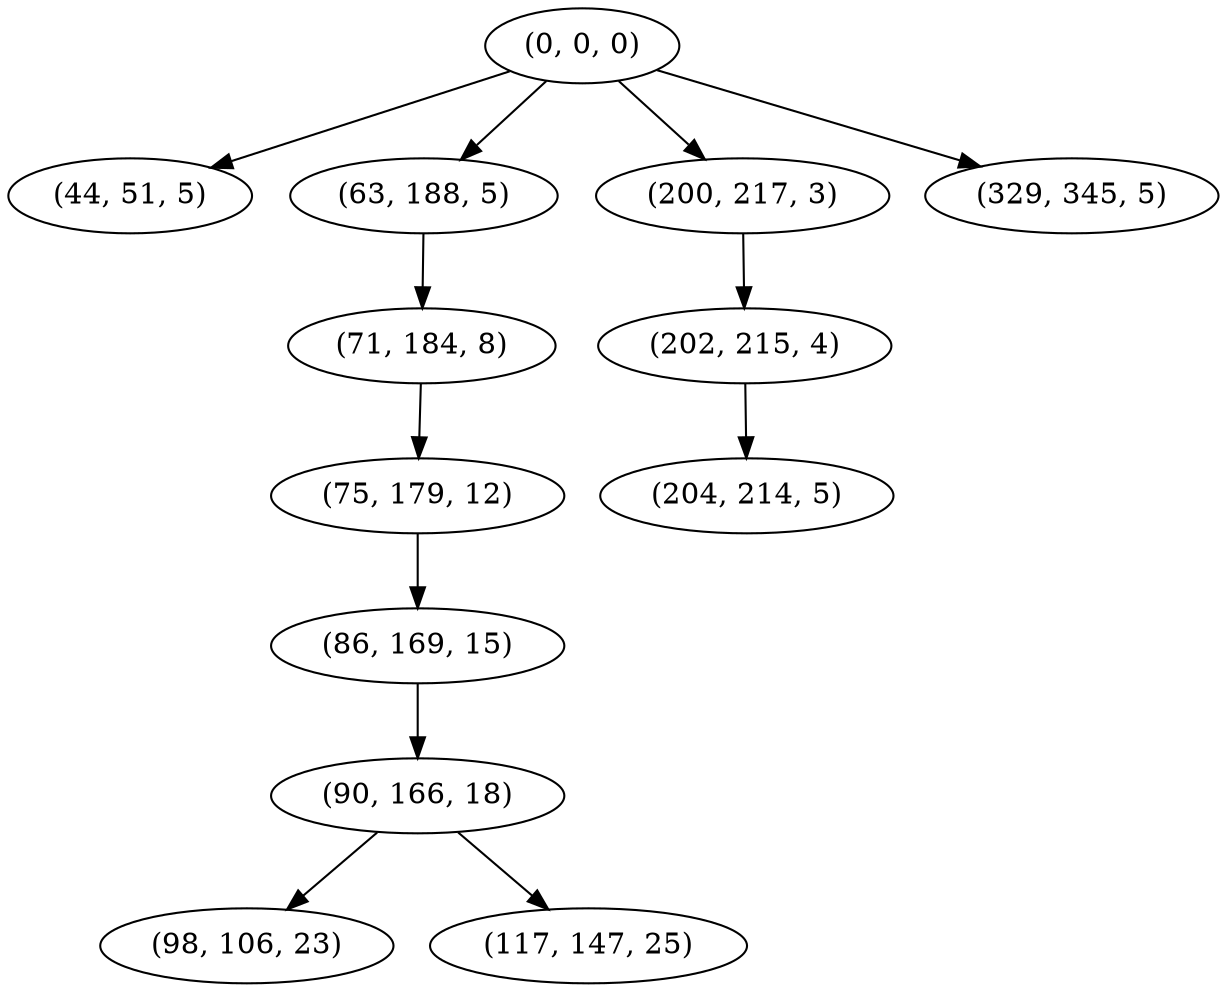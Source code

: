 digraph tree {
    "(0, 0, 0)";
    "(44, 51, 5)";
    "(63, 188, 5)";
    "(71, 184, 8)";
    "(75, 179, 12)";
    "(86, 169, 15)";
    "(90, 166, 18)";
    "(98, 106, 23)";
    "(117, 147, 25)";
    "(200, 217, 3)";
    "(202, 215, 4)";
    "(204, 214, 5)";
    "(329, 345, 5)";
    "(0, 0, 0)" -> "(44, 51, 5)";
    "(0, 0, 0)" -> "(63, 188, 5)";
    "(0, 0, 0)" -> "(200, 217, 3)";
    "(0, 0, 0)" -> "(329, 345, 5)";
    "(63, 188, 5)" -> "(71, 184, 8)";
    "(71, 184, 8)" -> "(75, 179, 12)";
    "(75, 179, 12)" -> "(86, 169, 15)";
    "(86, 169, 15)" -> "(90, 166, 18)";
    "(90, 166, 18)" -> "(98, 106, 23)";
    "(90, 166, 18)" -> "(117, 147, 25)";
    "(200, 217, 3)" -> "(202, 215, 4)";
    "(202, 215, 4)" -> "(204, 214, 5)";
}
